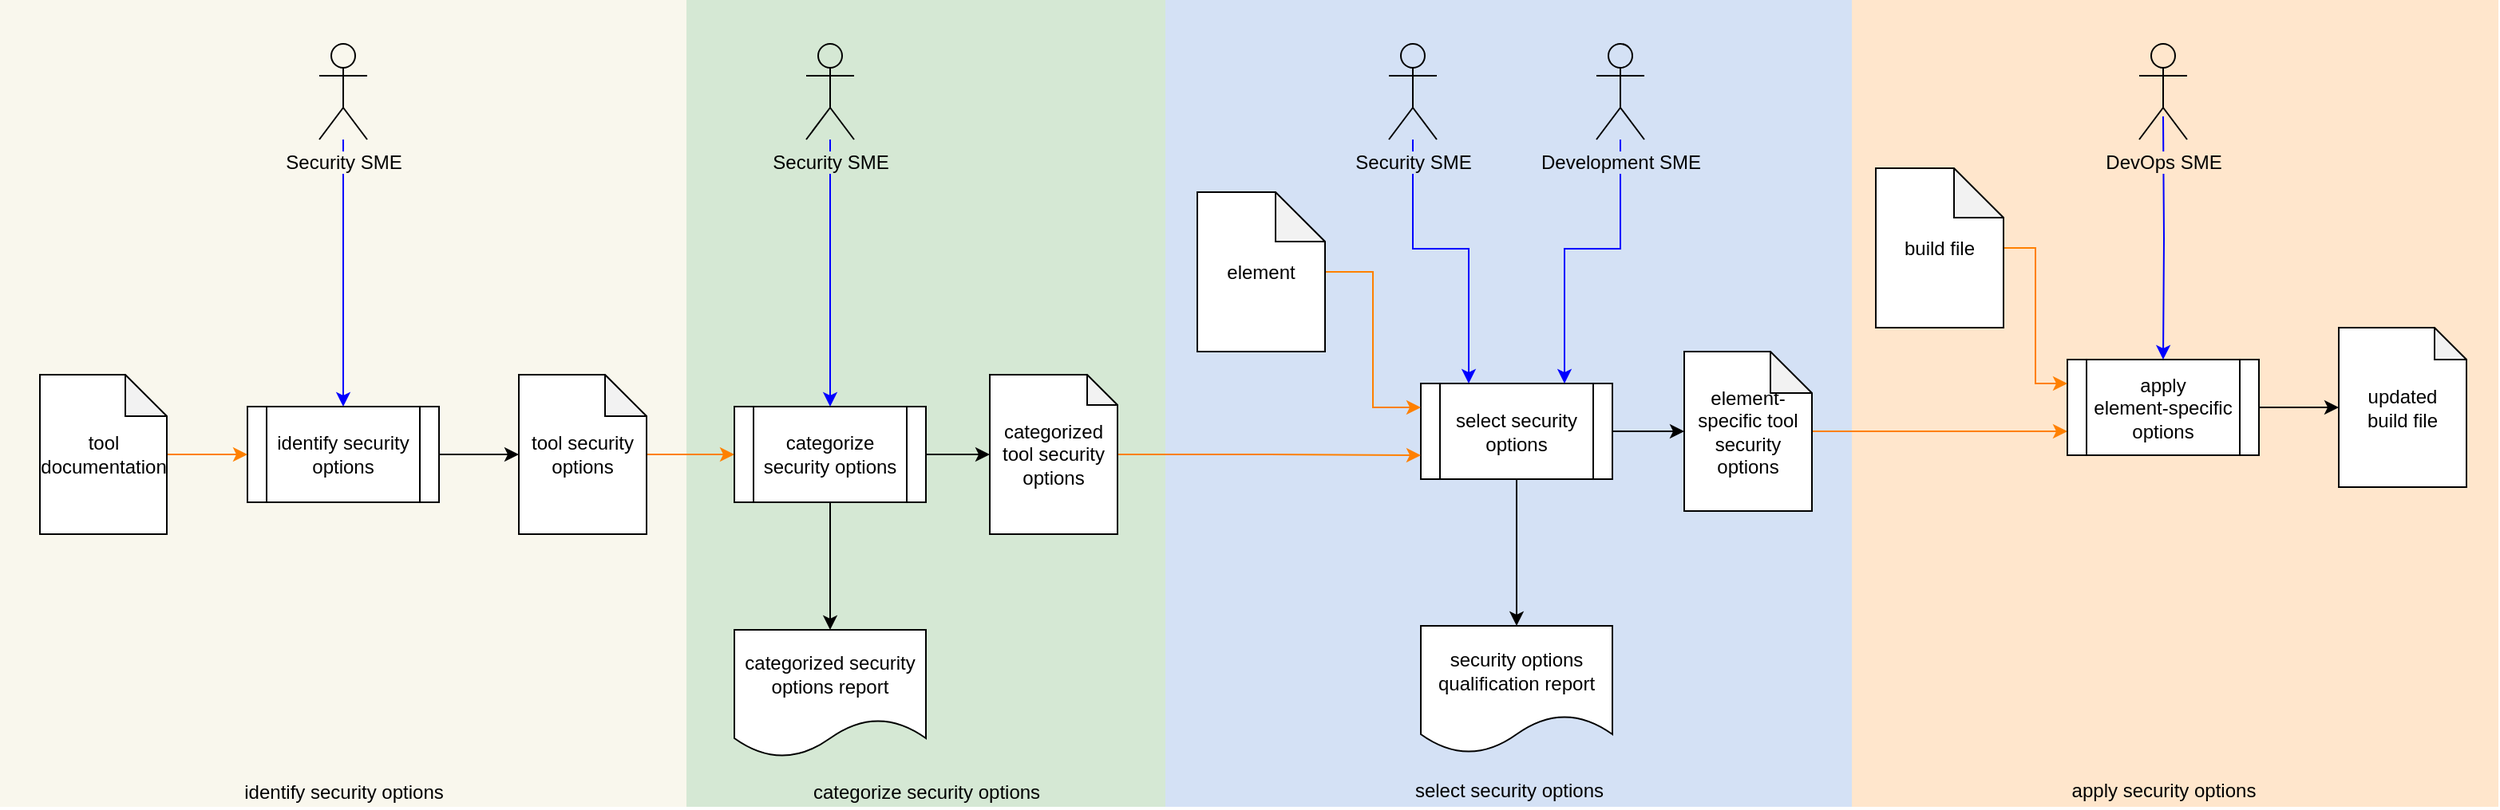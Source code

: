 <mxfile version="14.5.1" type="device"><diagram id="C5RBs43oDa-KdzZeNtuy" name="Page-1"><mxGraphModel dx="2517" dy="653" grid="1" gridSize="10" guides="1" tooltips="1" connect="1" arrows="1" fold="1" page="1" pageScale="1" pageWidth="827" pageHeight="1169" math="0" shadow="0"><root><mxCell id="WIyWlLk6GJQsqaUBKTNV-0"/><mxCell id="WIyWlLk6GJQsqaUBKTNV-1" parent="WIyWlLk6GJQsqaUBKTNV-0"/><mxCell id="wN83Spoh5uE3AaR1W7T5-43" value="" style="rounded=0;whiteSpace=wrap;html=1;strokeColor=none;fillColor=#FFE6CC;" parent="WIyWlLk6GJQsqaUBKTNV-1" vertex="1"><mxGeometry x="365" y="54" width="410" height="506" as="geometry"/></mxCell><mxCell id="wN83Spoh5uE3AaR1W7T5-98" value="" style="rounded=0;whiteSpace=wrap;html=1;strokeColor=none;fillColor=#F9F7ED;" parent="WIyWlLk6GJQsqaUBKTNV-1" vertex="1"><mxGeometry x="-790" y="54" width="430" height="506" as="geometry"/></mxCell><mxCell id="wN83Spoh5uE3AaR1W7T5-67" value="" style="rounded=0;whiteSpace=wrap;html=1;strokeColor=none;fillColor=#D4E1F5;" parent="WIyWlLk6GJQsqaUBKTNV-1" vertex="1"><mxGeometry x="-60" y="54" width="430" height="506" as="geometry"/></mxCell><mxCell id="wN83Spoh5uE3AaR1W7T5-15" value="" style="rounded=0;whiteSpace=wrap;html=1;fillColor=#D5E8D4;strokeColor=none;" parent="WIyWlLk6GJQsqaUBKTNV-1" vertex="1"><mxGeometry x="-360" y="54" width="300" height="506" as="geometry"/></mxCell><mxCell id="wN83Spoh5uE3AaR1W7T5-99" style="edgeStyle=orthogonalEdgeStyle;rounded=0;orthogonalLoop=1;jettySize=auto;html=1;entryX=0;entryY=0.5;entryDx=0;entryDy=0;strokeColor=#FF8000;" parent="WIyWlLk6GJQsqaUBKTNV-1" source="pf2Wbkb6V3aEikhFOSJb-10" target="6Zm5IRveUOEQ-voSjNhq-3" edge="1"><mxGeometry relative="1" as="geometry"/></mxCell><mxCell id="wN83Spoh5uE3AaR1W7T5-16" style="edgeStyle=orthogonalEdgeStyle;rounded=0;orthogonalLoop=1;jettySize=auto;html=1;exitX=1;exitY=0.5;exitDx=0;exitDy=0;entryX=0;entryY=0.5;entryDx=0;entryDy=0;entryPerimeter=0;" parent="WIyWlLk6GJQsqaUBKTNV-1" source="6Zm5IRveUOEQ-voSjNhq-3" target="wN83Spoh5uE3AaR1W7T5-14" edge="1"><mxGeometry relative="1" as="geometry"/></mxCell><mxCell id="wN83Spoh5uE3AaR1W7T5-23" style="edgeStyle=orthogonalEdgeStyle;rounded=0;orthogonalLoop=1;jettySize=auto;html=1;exitX=0.5;exitY=1;exitDx=0;exitDy=0;" parent="WIyWlLk6GJQsqaUBKTNV-1" source="6Zm5IRveUOEQ-voSjNhq-3" target="wN83Spoh5uE3AaR1W7T5-22" edge="1"><mxGeometry relative="1" as="geometry"/></mxCell><mxCell id="6Zm5IRveUOEQ-voSjNhq-3" value="categorize security options" style="shape=process;whiteSpace=wrap;html=1;backgroundOutline=1;" parent="WIyWlLk6GJQsqaUBKTNV-1" vertex="1"><mxGeometry x="-330" y="309" width="120" height="60" as="geometry"/></mxCell><mxCell id="AFasW3N3rb-dnXRpqXTf-31" style="edgeStyle=orthogonalEdgeStyle;rounded=0;orthogonalLoop=1;jettySize=auto;html=1;exitX=1;exitY=0.5;exitDx=0;exitDy=0;entryX=0;entryY=0.5;entryDx=0;entryDy=0;entryPerimeter=0;" parent="WIyWlLk6GJQsqaUBKTNV-1" source="6Zm5IRveUOEQ-voSjNhq-9" target="AFasW3N3rb-dnXRpqXTf-27" edge="1"><mxGeometry relative="1" as="geometry"/></mxCell><mxCell id="wN83Spoh5uE3AaR1W7T5-73" style="edgeStyle=orthogonalEdgeStyle;rounded=0;orthogonalLoop=1;jettySize=auto;html=1;exitX=0.5;exitY=1;exitDx=0;exitDy=0;entryX=0.5;entryY=0;entryDx=0;entryDy=0;" parent="WIyWlLk6GJQsqaUBKTNV-1" source="6Zm5IRveUOEQ-voSjNhq-9" target="wN83Spoh5uE3AaR1W7T5-72" edge="1"><mxGeometry relative="1" as="geometry"/></mxCell><mxCell id="6Zm5IRveUOEQ-voSjNhq-9" value="select security options" style="shape=process;whiteSpace=wrap;html=1;backgroundOutline=1;" parent="WIyWlLk6GJQsqaUBKTNV-1" vertex="1"><mxGeometry x="100" y="294.5" width="120" height="60" as="geometry"/></mxCell><mxCell id="AFasW3N3rb-dnXRpqXTf-4" value="categorize security options" style="text;html=1;align=center;verticalAlign=middle;resizable=0;points=[];autosize=1;" parent="WIyWlLk6GJQsqaUBKTNV-1" vertex="1"><mxGeometry x="-290" y="541" width="160" height="20" as="geometry"/></mxCell><mxCell id="AFasW3N3rb-dnXRpqXTf-5" value="select security options" style="text;html=1;align=center;verticalAlign=middle;resizable=0;points=[];autosize=1;" parent="WIyWlLk6GJQsqaUBKTNV-1" vertex="1"><mxGeometry x="90" y="540" width="130" height="20" as="geometry"/></mxCell><mxCell id="uPIsXb09c6ud4tN6r7FP-4" style="edgeStyle=orthogonalEdgeStyle;rounded=0;orthogonalLoop=1;jettySize=auto;html=1;entryX=0;entryY=0.75;entryDx=0;entryDy=0;strokeColor=#FF8000;" edge="1" parent="WIyWlLk6GJQsqaUBKTNV-1" source="AFasW3N3rb-dnXRpqXTf-27" target="wN83Spoh5uE3AaR1W7T5-35"><mxGeometry relative="1" as="geometry"/></mxCell><mxCell id="AFasW3N3rb-dnXRpqXTf-27" value="element-specific tool security options" style="shape=note;whiteSpace=wrap;html=1;backgroundOutline=1;darkOpacity=0.05;size=26;" parent="WIyWlLk6GJQsqaUBKTNV-1" vertex="1"><mxGeometry x="265" y="274.5" width="80" height="100" as="geometry"/></mxCell><mxCell id="8RoRVzkX-j9izQuCW-Z6-5" style="edgeStyle=orthogonalEdgeStyle;rounded=0;orthogonalLoop=1;jettySize=auto;html=1;entryX=0.25;entryY=0;entryDx=0;entryDy=0;strokeColor=#0000FF;" parent="WIyWlLk6GJQsqaUBKTNV-1" source="IPxfnIjCZiYCJYjC7kOt-19" target="6Zm5IRveUOEQ-voSjNhq-9" edge="1"><mxGeometry relative="1" as="geometry"><mxPoint x="95" y="169.5" as="sourcePoint"/><Array as="points"><mxPoint x="95" y="210"/><mxPoint x="130" y="210"/></Array></mxGeometry></mxCell><mxCell id="wN83Spoh5uE3AaR1W7T5-71" style="edgeStyle=orthogonalEdgeStyle;rounded=0;orthogonalLoop=1;jettySize=auto;html=1;strokeColor=#FF8000;entryX=0;entryY=0.75;entryDx=0;entryDy=0;" parent="WIyWlLk6GJQsqaUBKTNV-1" source="wN83Spoh5uE3AaR1W7T5-14" target="6Zm5IRveUOEQ-voSjNhq-9" edge="1"><mxGeometry relative="1" as="geometry"><mxPoint x="115" y="350" as="targetPoint"/></mxGeometry></mxCell><mxCell id="wN83Spoh5uE3AaR1W7T5-14" value="categorized tool security options" style="shape=note;whiteSpace=wrap;html=1;backgroundOutline=1;darkOpacity=0.05;size=19;" parent="WIyWlLk6GJQsqaUBKTNV-1" vertex="1"><mxGeometry x="-170" y="289" width="80" height="100" as="geometry"/></mxCell><mxCell id="wN83Spoh5uE3AaR1W7T5-22" value="categorized security options report" style="shape=document;whiteSpace=wrap;html=1;boundedLbl=1;" parent="WIyWlLk6GJQsqaUBKTNV-1" vertex="1"><mxGeometry x="-330" y="449" width="120" height="80" as="geometry"/></mxCell><mxCell id="wN83Spoh5uE3AaR1W7T5-35" value="apply&lt;br&gt;element-specific options" style="shape=process;whiteSpace=wrap;html=1;backgroundOutline=1;" parent="WIyWlLk6GJQsqaUBKTNV-1" vertex="1"><mxGeometry x="505" y="279.5" width="120" height="60" as="geometry"/></mxCell><mxCell id="wN83Spoh5uE3AaR1W7T5-45" value="apply security options" style="text;html=1;align=center;verticalAlign=middle;resizable=0;points=[];autosize=1;" parent="WIyWlLk6GJQsqaUBKTNV-1" vertex="1"><mxGeometry x="500" y="540" width="130" height="20" as="geometry"/></mxCell><mxCell id="8RoRVzkX-j9izQuCW-Z6-9" style="edgeStyle=orthogonalEdgeStyle;rounded=0;orthogonalLoop=1;jettySize=auto;html=1;entryX=0.5;entryY=0;entryDx=0;entryDy=0;strokeColor=#0000FF;" parent="WIyWlLk6GJQsqaUBKTNV-1" target="wN83Spoh5uE3AaR1W7T5-35" edge="1"><mxGeometry relative="1" as="geometry"><mxPoint x="565" y="127" as="sourcePoint"/></mxGeometry></mxCell><mxCell id="wN83Spoh5uE3AaR1W7T5-59" value="updated&lt;br&gt;build file" style="shape=note;whiteSpace=wrap;html=1;backgroundOutline=1;darkOpacity=0.05;size=20;" parent="WIyWlLk6GJQsqaUBKTNV-1" vertex="1"><mxGeometry x="675" y="259.5" width="80" height="100" as="geometry"/></mxCell><mxCell id="wN83Spoh5uE3AaR1W7T5-60" style="edgeStyle=orthogonalEdgeStyle;rounded=0;orthogonalLoop=1;jettySize=auto;html=1;" parent="WIyWlLk6GJQsqaUBKTNV-1" source="wN83Spoh5uE3AaR1W7T5-35" target="wN83Spoh5uE3AaR1W7T5-59" edge="1"><mxGeometry relative="1" as="geometry"><mxPoint x="605.0" y="318" as="sourcePoint"/><mxPoint x="1225.0" y="318" as="targetPoint"/></mxGeometry></mxCell><mxCell id="wN83Spoh5uE3AaR1W7T5-72" value="security options qualification report" style="shape=document;whiteSpace=wrap;html=1;boundedLbl=1;" parent="WIyWlLk6GJQsqaUBKTNV-1" vertex="1"><mxGeometry x="100" y="446.5" width="120" height="80" as="geometry"/></mxCell><mxCell id="AXCP_vRWOkf5SYs7HRFB-17" style="edgeStyle=orthogonalEdgeStyle;rounded=0;orthogonalLoop=1;jettySize=auto;html=1;exitX=1;exitY=0.5;exitDx=0;exitDy=0;entryX=0;entryY=0.5;entryDx=0;entryDy=0;entryPerimeter=0;" parent="WIyWlLk6GJQsqaUBKTNV-1" source="wN83Spoh5uE3AaR1W7T5-111" target="pf2Wbkb6V3aEikhFOSJb-10" edge="1"><mxGeometry relative="1" as="geometry"/></mxCell><mxCell id="wN83Spoh5uE3AaR1W7T5-111" value="identify security options" style="shape=process;whiteSpace=wrap;html=1;backgroundOutline=1;" parent="WIyWlLk6GJQsqaUBKTNV-1" vertex="1"><mxGeometry x="-635" y="309" width="120" height="60" as="geometry"/></mxCell><mxCell id="wN83Spoh5uE3AaR1W7T5-112" value="identify security options" style="text;html=1;align=center;verticalAlign=middle;resizable=0;points=[];autosize=1;" parent="WIyWlLk6GJQsqaUBKTNV-1" vertex="1"><mxGeometry x="-645" y="541" width="140" height="20" as="geometry"/></mxCell><mxCell id="AXCP_vRWOkf5SYs7HRFB-3" style="edgeStyle=orthogonalEdgeStyle;rounded=0;orthogonalLoop=1;jettySize=auto;html=1;entryX=0;entryY=0.5;entryDx=0;entryDy=0;strokeColor=#FF8000;" parent="WIyWlLk6GJQsqaUBKTNV-1" source="AXCP_vRWOkf5SYs7HRFB-2" target="wN83Spoh5uE3AaR1W7T5-111" edge="1"><mxGeometry relative="1" as="geometry"/></mxCell><mxCell id="AXCP_vRWOkf5SYs7HRFB-2" value="tool documentation" style="shape=note;whiteSpace=wrap;html=1;backgroundOutline=1;darkOpacity=0.05;size=26;" parent="WIyWlLk6GJQsqaUBKTNV-1" vertex="1"><mxGeometry x="-765" y="289" width="79.5" height="100" as="geometry"/></mxCell><mxCell id="pf2Wbkb6V3aEikhFOSJb-10" value="tool security options" style="shape=note;whiteSpace=wrap;html=1;backgroundOutline=1;darkOpacity=0.05;size=26;" parent="WIyWlLk6GJQsqaUBKTNV-1" vertex="1"><mxGeometry x="-465" y="289" width="80" height="100" as="geometry"/></mxCell><mxCell id="IPxfnIjCZiYCJYjC7kOt-33" style="edgeStyle=orthogonalEdgeStyle;rounded=0;orthogonalLoop=1;jettySize=auto;html=1;entryX=0;entryY=0.25;entryDx=0;entryDy=0;strokeColor=#FF8000;" parent="WIyWlLk6GJQsqaUBKTNV-1" source="AXCP_vRWOkf5SYs7HRFB-25" target="wN83Spoh5uE3AaR1W7T5-35" edge="1"><mxGeometry relative="1" as="geometry"/></mxCell><mxCell id="AXCP_vRWOkf5SYs7HRFB-25" value="build file" style="shape=note;whiteSpace=wrap;html=1;backgroundOutline=1;darkOpacity=0.05;size=31;" parent="WIyWlLk6GJQsqaUBKTNV-1" vertex="1"><mxGeometry x="385" y="159.5" width="80" height="100" as="geometry"/></mxCell><mxCell id="IPxfnIjCZiYCJYjC7kOt-22" style="edgeStyle=orthogonalEdgeStyle;rounded=0;orthogonalLoop=1;jettySize=auto;html=1;entryX=0.5;entryY=0;entryDx=0;entryDy=0;strokeColor=#0000FF;" parent="WIyWlLk6GJQsqaUBKTNV-1" source="IPxfnIjCZiYCJYjC7kOt-4" target="wN83Spoh5uE3AaR1W7T5-111" edge="1"><mxGeometry relative="1" as="geometry"><Array as="points"><mxPoint x="-575" y="210"/><mxPoint x="-575" y="210"/></Array></mxGeometry></mxCell><mxCell id="IPxfnIjCZiYCJYjC7kOt-4" value="&lt;span style=&quot;background-color: rgb(249 , 247 , 237)&quot;&gt;Security SME&lt;/span&gt;" style="shape=umlActor;verticalLabelPosition=bottom;verticalAlign=top;html=1;outlineConnect=0;fillColor=none;" parent="WIyWlLk6GJQsqaUBKTNV-1" vertex="1"><mxGeometry x="-590" y="81.5" width="30" height="60" as="geometry"/></mxCell><mxCell id="IPxfnIjCZiYCJYjC7kOt-26" style="edgeStyle=orthogonalEdgeStyle;rounded=0;orthogonalLoop=1;jettySize=auto;html=1;strokeColor=#0000FF;" parent="WIyWlLk6GJQsqaUBKTNV-1" source="IPxfnIjCZiYCJYjC7kOt-7" target="6Zm5IRveUOEQ-voSjNhq-3" edge="1"><mxGeometry relative="1" as="geometry"/></mxCell><mxCell id="IPxfnIjCZiYCJYjC7kOt-7" value="&lt;span style=&quot;background-color: rgb(213 , 232 , 212)&quot;&gt;Security SME&lt;/span&gt;" style="shape=umlActor;verticalLabelPosition=bottom;verticalAlign=top;html=1;outlineConnect=0;fillColor=none;" parent="WIyWlLk6GJQsqaUBKTNV-1" vertex="1"><mxGeometry x="-285" y="81.5" width="30" height="60" as="geometry"/></mxCell><mxCell id="IPxfnIjCZiYCJYjC7kOt-29" style="edgeStyle=orthogonalEdgeStyle;rounded=0;orthogonalLoop=1;jettySize=auto;html=1;strokeColor=#0000FF;entryX=0.75;entryY=0;entryDx=0;entryDy=0;" parent="WIyWlLk6GJQsqaUBKTNV-1" source="IPxfnIjCZiYCJYjC7kOt-18" target="6Zm5IRveUOEQ-voSjNhq-9" edge="1"><mxGeometry relative="1" as="geometry"><mxPoint x="185" y="299.5" as="targetPoint"/><Array as="points"><mxPoint x="225" y="210"/><mxPoint x="190" y="210"/></Array></mxGeometry></mxCell><mxCell id="IPxfnIjCZiYCJYjC7kOt-18" value="&lt;span style=&quot;background-color: rgb(212 , 225 , 245)&quot;&gt;Development SME&lt;/span&gt;" style="shape=umlActor;verticalLabelPosition=bottom;verticalAlign=top;html=1;outlineConnect=0;fillColor=none;" parent="WIyWlLk6GJQsqaUBKTNV-1" vertex="1"><mxGeometry x="210" y="81.5" width="30" height="60" as="geometry"/></mxCell><mxCell id="IPxfnIjCZiYCJYjC7kOt-19" value="&lt;span style=&quot;background-color: rgb(212 , 225 , 245)&quot;&gt;Security SME&lt;/span&gt;" style="shape=umlActor;verticalLabelPosition=bottom;verticalAlign=top;html=1;outlineConnect=0;fillColor=none;" parent="WIyWlLk6GJQsqaUBKTNV-1" vertex="1"><mxGeometry x="80" y="81.5" width="30" height="60" as="geometry"/></mxCell><mxCell id="IPxfnIjCZiYCJYjC7kOt-27" value="&lt;span style=&quot;background-color: rgb(255 , 230 , 204)&quot;&gt;DevOps SME&lt;/span&gt;" style="shape=umlActor;verticalLabelPosition=bottom;verticalAlign=top;html=1;outlineConnect=0;fillColor=none;" parent="WIyWlLk6GJQsqaUBKTNV-1" vertex="1"><mxGeometry x="550" y="81.5" width="30" height="60" as="geometry"/></mxCell><mxCell id="uPIsXb09c6ud4tN6r7FP-1" style="edgeStyle=orthogonalEdgeStyle;rounded=0;orthogonalLoop=1;jettySize=auto;html=1;entryX=0;entryY=0.25;entryDx=0;entryDy=0;strokeColor=#FF8000;" edge="1" parent="WIyWlLk6GJQsqaUBKTNV-1" source="uPIsXb09c6ud4tN6r7FP-2" target="6Zm5IRveUOEQ-voSjNhq-9"><mxGeometry relative="1" as="geometry"><mxPoint x="80" y="295.5" as="targetPoint"/></mxGeometry></mxCell><mxCell id="uPIsXb09c6ud4tN6r7FP-2" value="element" style="shape=note;whiteSpace=wrap;html=1;backgroundOutline=1;darkOpacity=0.05;size=31;" vertex="1" parent="WIyWlLk6GJQsqaUBKTNV-1"><mxGeometry x="-40" y="174.5" width="80" height="100" as="geometry"/></mxCell></root></mxGraphModel></diagram></mxfile>
